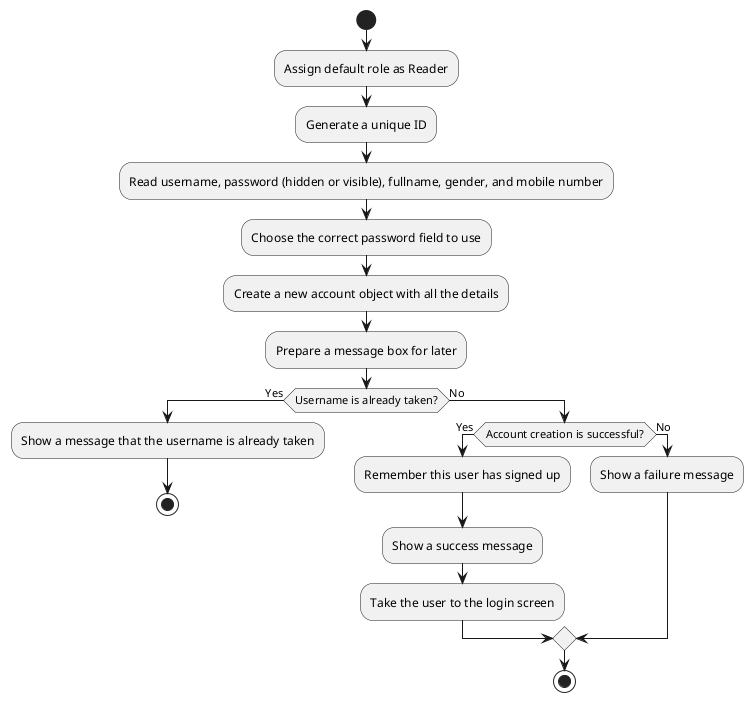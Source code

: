 @startuml
start
:Assign default role as Reader;
:Generate a unique ID;
:Read username, password (hidden or visible), fullname, gender, and mobile number;
:Choose the correct password field to use;

:Create a new account object with all the details;
:Prepare a message box for later;

if (Username is already taken?) then (Yes)
    :Show a message that the username is already taken;
    stop
else (No)
    if (Account creation is successful?) then (Yes)
        :Remember this user has signed up;
        :Show a success message;
        :Take the user to the login screen;
    else (No)
        :Show a failure message;
    endif
stop
@enduml
